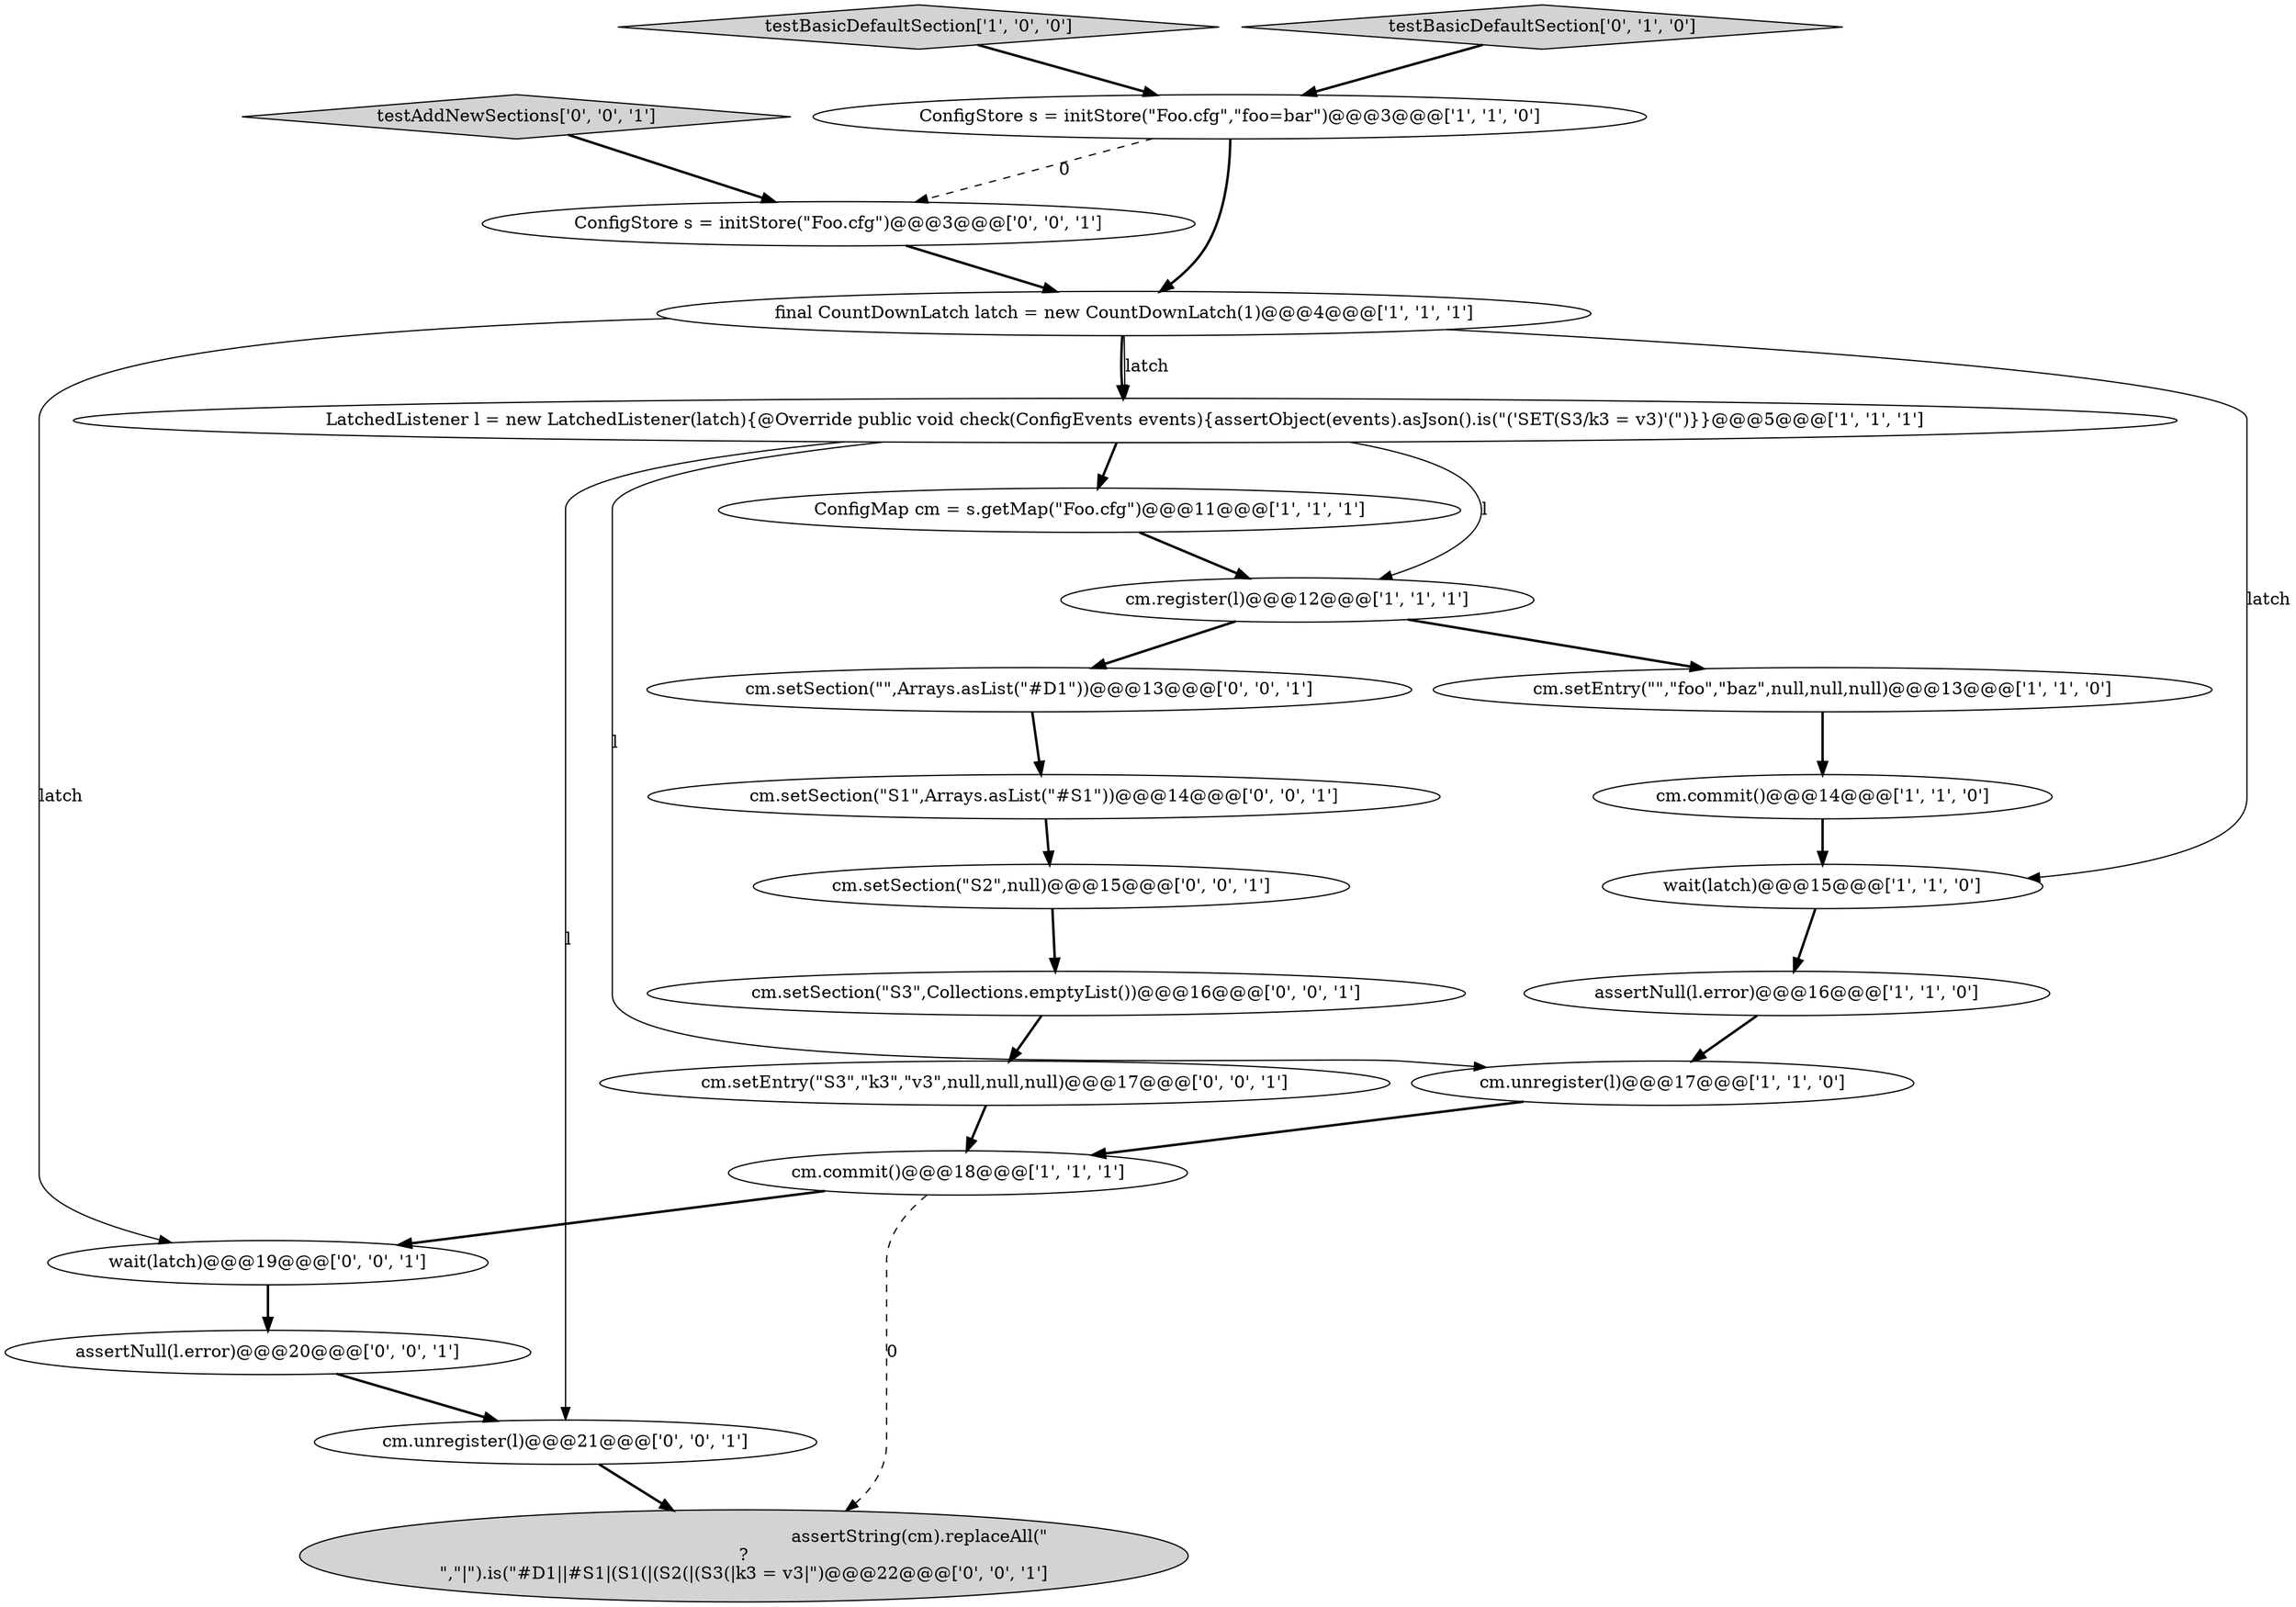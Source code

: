 digraph {
23 [style = filled, label = "cm.setSection(\"S2\",null)@@@15@@@['0', '0', '1']", fillcolor = white, shape = ellipse image = "AAA0AAABBB3BBB"];
16 [style = filled, label = "assertNull(l.error)@@@20@@@['0', '0', '1']", fillcolor = white, shape = ellipse image = "AAA0AAABBB3BBB"];
0 [style = filled, label = "ConfigStore s = initStore(\"Foo.cfg\",\"foo=bar\")@@@3@@@['1', '1', '0']", fillcolor = white, shape = ellipse image = "AAA0AAABBB1BBB"];
4 [style = filled, label = "cm.unregister(l)@@@17@@@['1', '1', '0']", fillcolor = white, shape = ellipse image = "AAA0AAABBB1BBB"];
15 [style = filled, label = "wait(latch)@@@19@@@['0', '0', '1']", fillcolor = white, shape = ellipse image = "AAA0AAABBB3BBB"];
2 [style = filled, label = "cm.register(l)@@@12@@@['1', '1', '1']", fillcolor = white, shape = ellipse image = "AAA0AAABBB1BBB"];
13 [style = filled, label = "testAddNewSections['0', '0', '1']", fillcolor = lightgray, shape = diamond image = "AAA0AAABBB3BBB"];
7 [style = filled, label = "cm.setEntry(\"\",\"foo\",\"baz\",null,null,null)@@@13@@@['1', '1', '0']", fillcolor = white, shape = ellipse image = "AAA0AAABBB1BBB"];
8 [style = filled, label = "assertNull(l.error)@@@16@@@['1', '1', '0']", fillcolor = white, shape = ellipse image = "AAA0AAABBB1BBB"];
14 [style = filled, label = "cm.setSection(\"\",Arrays.asList(\"#D1\"))@@@13@@@['0', '0', '1']", fillcolor = white, shape = ellipse image = "AAA0AAABBB3BBB"];
6 [style = filled, label = "LatchedListener l = new LatchedListener(latch){@Override public void check(ConfigEvents events){assertObject(events).asJson().is(\"('SET(S3/k3 = v3)'(\")}}@@@5@@@['1', '1', '1']", fillcolor = white, shape = ellipse image = "AAA0AAABBB1BBB"];
11 [style = filled, label = "cm.commit()@@@14@@@['1', '1', '0']", fillcolor = white, shape = ellipse image = "AAA0AAABBB1BBB"];
9 [style = filled, label = "cm.commit()@@@18@@@['1', '1', '1']", fillcolor = white, shape = ellipse image = "AAA0AAABBB1BBB"];
18 [style = filled, label = "ConfigStore s = initStore(\"Foo.cfg\")@@@3@@@['0', '0', '1']", fillcolor = white, shape = ellipse image = "AAA0AAABBB3BBB"];
1 [style = filled, label = "wait(latch)@@@15@@@['1', '1', '0']", fillcolor = white, shape = ellipse image = "AAA0AAABBB1BBB"];
3 [style = filled, label = "testBasicDefaultSection['1', '0', '0']", fillcolor = lightgray, shape = diamond image = "AAA0AAABBB1BBB"];
20 [style = filled, label = "cm.setSection(\"S3\",Collections.emptyList())@@@16@@@['0', '0', '1']", fillcolor = white, shape = ellipse image = "AAA0AAABBB3BBB"];
22 [style = filled, label = "cm.setSection(\"S1\",Arrays.asList(\"#S1\"))@@@14@@@['0', '0', '1']", fillcolor = white, shape = ellipse image = "AAA0AAABBB3BBB"];
21 [style = filled, label = "cm.unregister(l)@@@21@@@['0', '0', '1']", fillcolor = white, shape = ellipse image = "AAA0AAABBB3BBB"];
17 [style = filled, label = "assertString(cm).replaceAll(\"\r?\n\",\"|\").is(\"#D1||#S1|(S1(|(S2(|(S3(|k3 = v3|\")@@@22@@@['0', '0', '1']", fillcolor = lightgray, shape = ellipse image = "AAA0AAABBB3BBB"];
5 [style = filled, label = "final CountDownLatch latch = new CountDownLatch(1)@@@4@@@['1', '1', '1']", fillcolor = white, shape = ellipse image = "AAA0AAABBB1BBB"];
12 [style = filled, label = "testBasicDefaultSection['0', '1', '0']", fillcolor = lightgray, shape = diamond image = "AAA0AAABBB2BBB"];
19 [style = filled, label = "cm.setEntry(\"S3\",\"k3\",\"v3\",null,null,null)@@@17@@@['0', '0', '1']", fillcolor = white, shape = ellipse image = "AAA0AAABBB3BBB"];
10 [style = filled, label = "ConfigMap cm = s.getMap(\"Foo.cfg\")@@@11@@@['1', '1', '1']", fillcolor = white, shape = ellipse image = "AAA0AAABBB1BBB"];
4->9 [style = bold, label=""];
6->2 [style = solid, label="l"];
23->20 [style = bold, label=""];
7->11 [style = bold, label=""];
1->8 [style = bold, label=""];
11->1 [style = bold, label=""];
14->22 [style = bold, label=""];
5->15 [style = solid, label="latch"];
6->21 [style = solid, label="l"];
15->16 [style = bold, label=""];
12->0 [style = bold, label=""];
22->23 [style = bold, label=""];
3->0 [style = bold, label=""];
6->4 [style = solid, label="l"];
5->6 [style = bold, label=""];
5->6 [style = solid, label="latch"];
19->9 [style = bold, label=""];
9->15 [style = bold, label=""];
16->21 [style = bold, label=""];
18->5 [style = bold, label=""];
6->10 [style = bold, label=""];
9->17 [style = dashed, label="0"];
2->14 [style = bold, label=""];
5->1 [style = solid, label="latch"];
0->18 [style = dashed, label="0"];
10->2 [style = bold, label=""];
2->7 [style = bold, label=""];
8->4 [style = bold, label=""];
20->19 [style = bold, label=""];
21->17 [style = bold, label=""];
13->18 [style = bold, label=""];
0->5 [style = bold, label=""];
}
